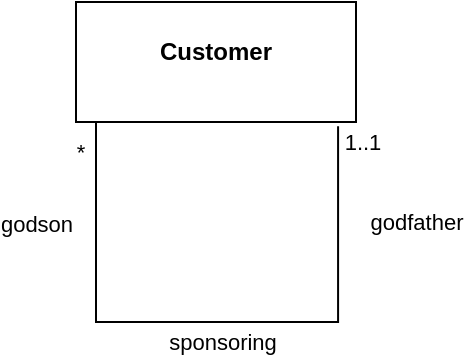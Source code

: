 <mxfile>
    <diagram id="IUGfEW8nhkHe-6zqr1xI" name="Page-1">
        <mxGraphModel dx="957" dy="364" grid="1" gridSize="10" guides="1" tooltips="1" connect="1" arrows="1" fold="1" page="1" pageScale="1" pageWidth="1169" pageHeight="1654" math="0" shadow="0">
            <root>
                <mxCell id="0"/>
                <mxCell id="1" parent="0"/>
                <mxCell id="A-ghOSsB9nULLDOt2xwM-6" value="" style="edgeStyle=elbowEdgeStyle;html=1;endArrow=none;elbow=vertical;rounded=0;exitX=0.936;exitY=1.036;exitDx=0;exitDy=0;exitPerimeter=0;" parent="1" source="3" target="3" edge="1">
                    <mxGeometry width="160" relative="1" as="geometry">
                        <mxPoint x="505" y="204" as="sourcePoint"/>
                        <mxPoint x="410" y="200" as="targetPoint"/>
                        <Array as="points">
                            <mxPoint x="470" y="290"/>
                            <mxPoint x="490" y="280"/>
                            <mxPoint x="420" y="280"/>
                        </Array>
                    </mxGeometry>
                </mxCell>
                <mxCell id="A-ghOSsB9nULLDOt2xwM-7" value="godfather" style="edgeLabel;html=1;align=center;verticalAlign=middle;resizable=0;points=[];" parent="A-ghOSsB9nULLDOt2xwM-6" vertex="1" connectable="0">
                    <mxGeometry x="-0.725" y="-3" relative="1" as="geometry">
                        <mxPoint x="42" y="4" as="offset"/>
                    </mxGeometry>
                </mxCell>
                <mxCell id="A-ghOSsB9nULLDOt2xwM-8" value="godson" style="edgeLabel;html=1;align=center;verticalAlign=middle;resizable=0;points=[];" parent="A-ghOSsB9nULLDOt2xwM-6" vertex="1" connectable="0">
                    <mxGeometry x="0.546" y="3" relative="1" as="geometry">
                        <mxPoint x="-27" y="-22" as="offset"/>
                    </mxGeometry>
                </mxCell>
                <mxCell id="A-ghOSsB9nULLDOt2xwM-10" value="sponsoring" style="edgeLabel;html=1;align=center;verticalAlign=middle;resizable=0;points=[];" parent="A-ghOSsB9nULLDOt2xwM-6" vertex="1" connectable="0">
                    <mxGeometry x="-0.015" y="1" relative="1" as="geometry">
                        <mxPoint x="1" y="9" as="offset"/>
                    </mxGeometry>
                </mxCell>
                <mxCell id="A-ghOSsB9nULLDOt2xwM-11" value="*" style="edgeLabel;html=1;align=center;verticalAlign=middle;resizable=0;points=[];" parent="A-ghOSsB9nULLDOt2xwM-6" vertex="1" connectable="0">
                    <mxGeometry x="0.795" y="1" relative="1" as="geometry">
                        <mxPoint x="-7" y="-18" as="offset"/>
                    </mxGeometry>
                </mxCell>
                <mxCell id="A-ghOSsB9nULLDOt2xwM-12" value="1..1" style="edgeLabel;html=1;align=center;verticalAlign=middle;resizable=0;points=[];" parent="A-ghOSsB9nULLDOt2xwM-6" vertex="1" connectable="0">
                    <mxGeometry x="-0.925" y="-2" relative="1" as="geometry">
                        <mxPoint x="14" y="-4" as="offset"/>
                    </mxGeometry>
                </mxCell>
                <mxCell id="3" value="&lt;p style=&quot;margin:0px;margin-top:4px;text-align:center;&quot;&gt;&lt;br&gt;&lt;b&gt;Customer&lt;/b&gt;&lt;/p&gt;" style="verticalAlign=top;align=left;overflow=fill;fontSize=12;fontFamily=Helvetica;html=1;" parent="1" vertex="1">
                    <mxGeometry x="460" y="130" width="140" height="60" as="geometry"/>
                </mxCell>
            </root>
        </mxGraphModel>
    </diagram>
</mxfile>